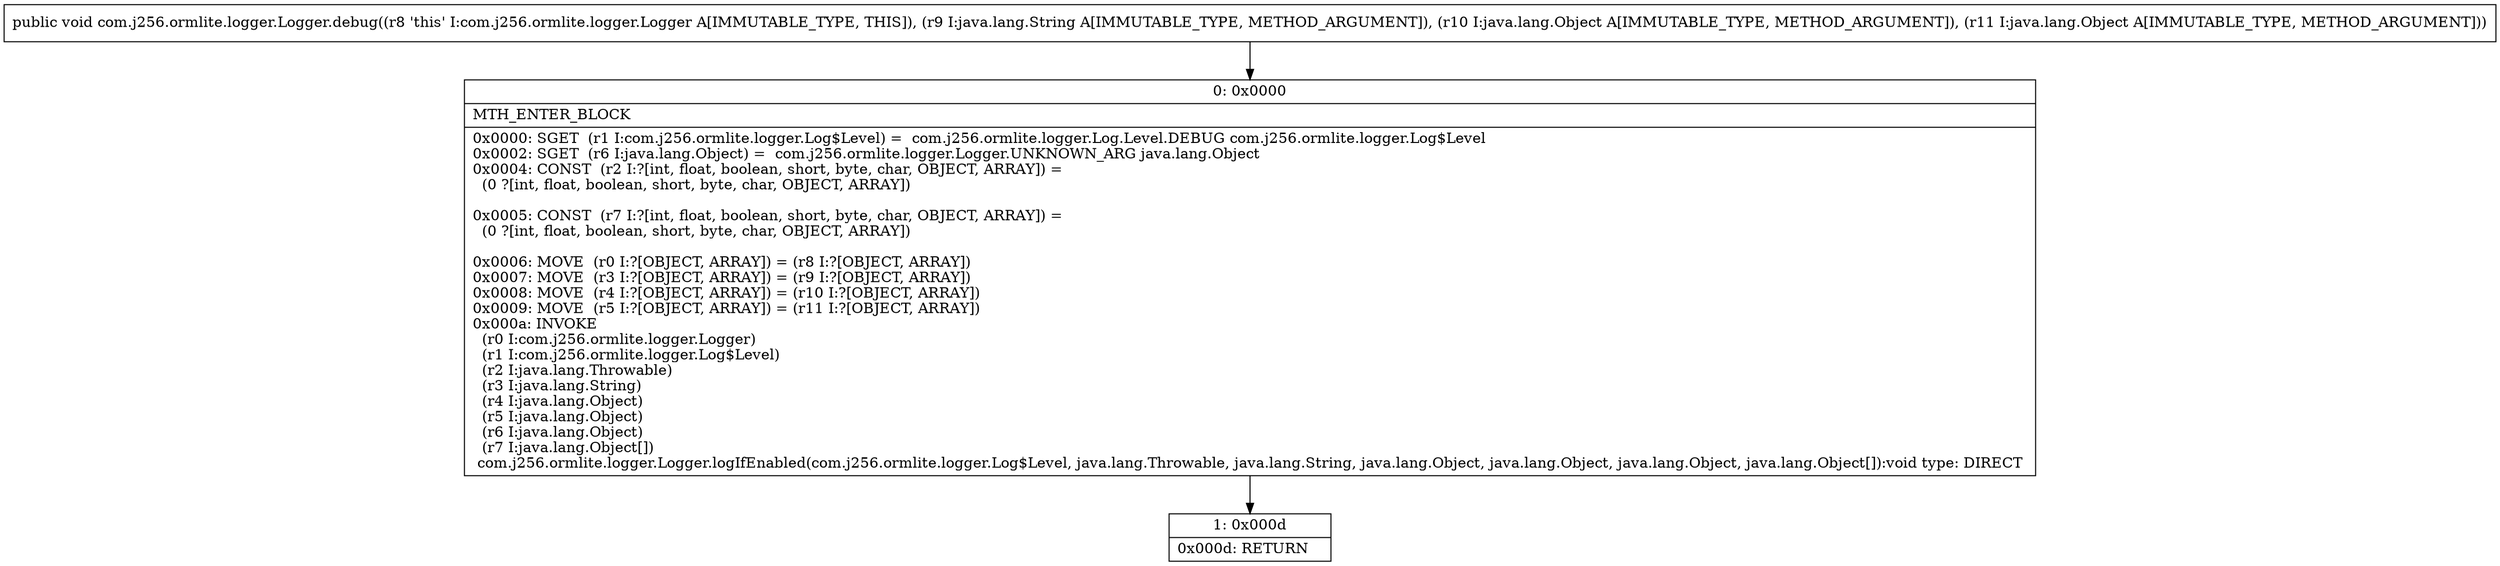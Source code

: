 digraph "CFG forcom.j256.ormlite.logger.Logger.debug(Ljava\/lang\/String;Ljava\/lang\/Object;Ljava\/lang\/Object;)V" {
Node_0 [shape=record,label="{0\:\ 0x0000|MTH_ENTER_BLOCK\l|0x0000: SGET  (r1 I:com.j256.ormlite.logger.Log$Level) =  com.j256.ormlite.logger.Log.Level.DEBUG com.j256.ormlite.logger.Log$Level \l0x0002: SGET  (r6 I:java.lang.Object) =  com.j256.ormlite.logger.Logger.UNKNOWN_ARG java.lang.Object \l0x0004: CONST  (r2 I:?[int, float, boolean, short, byte, char, OBJECT, ARRAY]) = \l  (0 ?[int, float, boolean, short, byte, char, OBJECT, ARRAY])\l \l0x0005: CONST  (r7 I:?[int, float, boolean, short, byte, char, OBJECT, ARRAY]) = \l  (0 ?[int, float, boolean, short, byte, char, OBJECT, ARRAY])\l \l0x0006: MOVE  (r0 I:?[OBJECT, ARRAY]) = (r8 I:?[OBJECT, ARRAY]) \l0x0007: MOVE  (r3 I:?[OBJECT, ARRAY]) = (r9 I:?[OBJECT, ARRAY]) \l0x0008: MOVE  (r4 I:?[OBJECT, ARRAY]) = (r10 I:?[OBJECT, ARRAY]) \l0x0009: MOVE  (r5 I:?[OBJECT, ARRAY]) = (r11 I:?[OBJECT, ARRAY]) \l0x000a: INVOKE  \l  (r0 I:com.j256.ormlite.logger.Logger)\l  (r1 I:com.j256.ormlite.logger.Log$Level)\l  (r2 I:java.lang.Throwable)\l  (r3 I:java.lang.String)\l  (r4 I:java.lang.Object)\l  (r5 I:java.lang.Object)\l  (r6 I:java.lang.Object)\l  (r7 I:java.lang.Object[])\l com.j256.ormlite.logger.Logger.logIfEnabled(com.j256.ormlite.logger.Log$Level, java.lang.Throwable, java.lang.String, java.lang.Object, java.lang.Object, java.lang.Object, java.lang.Object[]):void type: DIRECT \l}"];
Node_1 [shape=record,label="{1\:\ 0x000d|0x000d: RETURN   \l}"];
MethodNode[shape=record,label="{public void com.j256.ormlite.logger.Logger.debug((r8 'this' I:com.j256.ormlite.logger.Logger A[IMMUTABLE_TYPE, THIS]), (r9 I:java.lang.String A[IMMUTABLE_TYPE, METHOD_ARGUMENT]), (r10 I:java.lang.Object A[IMMUTABLE_TYPE, METHOD_ARGUMENT]), (r11 I:java.lang.Object A[IMMUTABLE_TYPE, METHOD_ARGUMENT])) }"];
MethodNode -> Node_0;
Node_0 -> Node_1;
}

